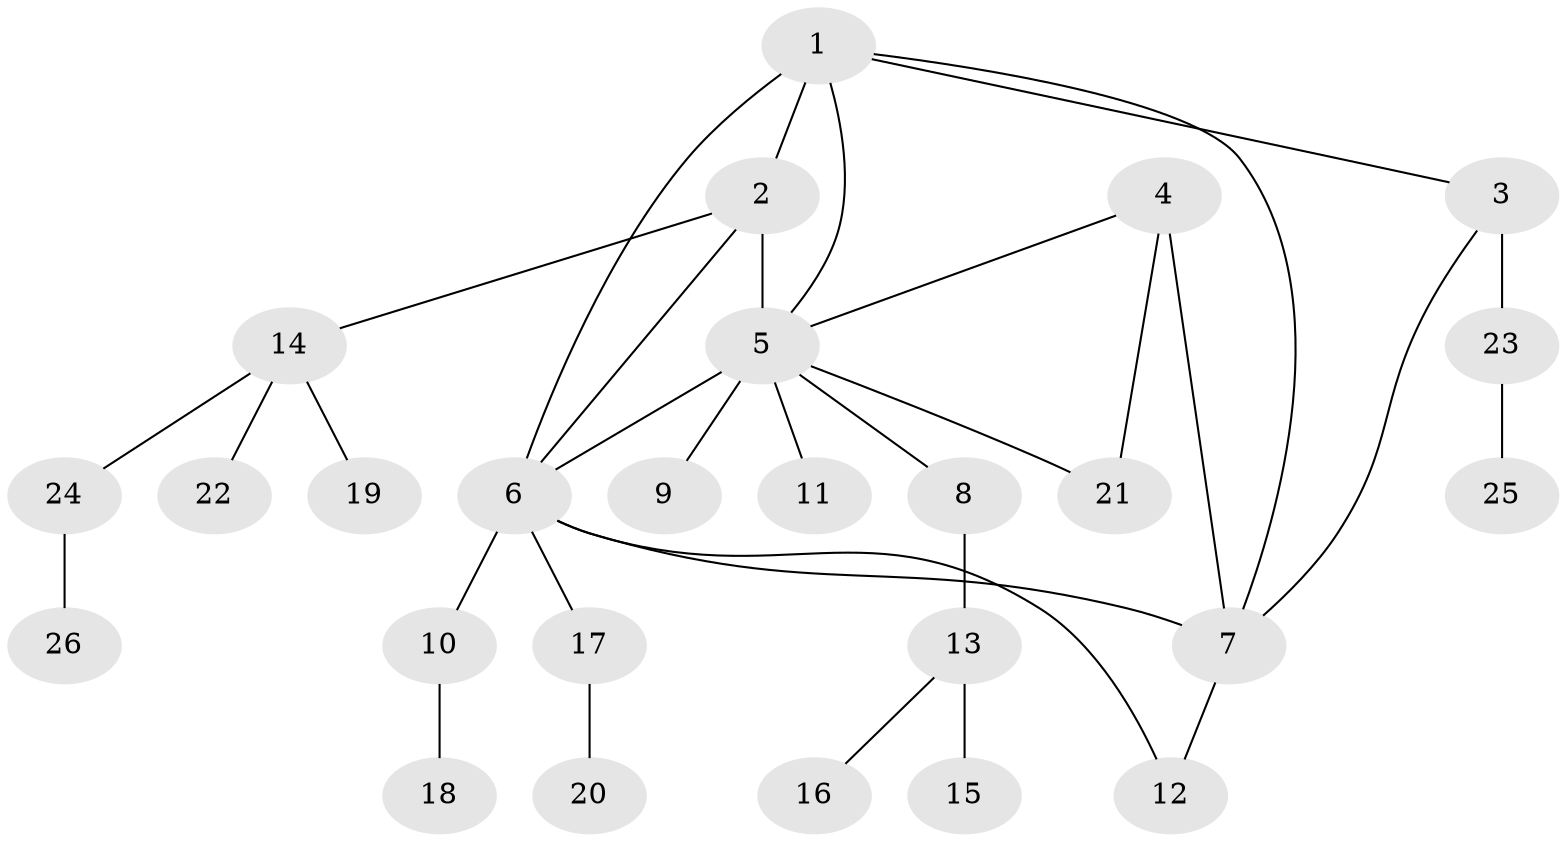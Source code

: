 // original degree distribution, {3: 0.1568627450980392, 9: 0.0196078431372549, 6: 0.0196078431372549, 5: 0.0392156862745098, 2: 0.2549019607843137, 8: 0.0196078431372549, 7: 0.0392156862745098, 1: 0.45098039215686275}
// Generated by graph-tools (version 1.1) at 2025/37/03/09/25 02:37:25]
// undirected, 26 vertices, 33 edges
graph export_dot {
graph [start="1"]
  node [color=gray90,style=filled];
  1;
  2;
  3;
  4;
  5;
  6;
  7;
  8;
  9;
  10;
  11;
  12;
  13;
  14;
  15;
  16;
  17;
  18;
  19;
  20;
  21;
  22;
  23;
  24;
  25;
  26;
  1 -- 2 [weight=2.0];
  1 -- 3 [weight=1.0];
  1 -- 5 [weight=1.0];
  1 -- 6 [weight=1.0];
  1 -- 7 [weight=1.0];
  2 -- 5 [weight=4.0];
  2 -- 6 [weight=1.0];
  2 -- 14 [weight=1.0];
  3 -- 7 [weight=1.0];
  3 -- 23 [weight=3.0];
  4 -- 5 [weight=1.0];
  4 -- 7 [weight=2.0];
  4 -- 21 [weight=1.0];
  5 -- 6 [weight=2.0];
  5 -- 8 [weight=1.0];
  5 -- 9 [weight=1.0];
  5 -- 11 [weight=1.0];
  5 -- 21 [weight=1.0];
  6 -- 7 [weight=1.0];
  6 -- 10 [weight=1.0];
  6 -- 12 [weight=1.0];
  6 -- 17 [weight=1.0];
  7 -- 12 [weight=1.0];
  8 -- 13 [weight=1.0];
  10 -- 18 [weight=1.0];
  13 -- 15 [weight=2.0];
  13 -- 16 [weight=1.0];
  14 -- 19 [weight=1.0];
  14 -- 22 [weight=1.0];
  14 -- 24 [weight=1.0];
  17 -- 20 [weight=1.0];
  23 -- 25 [weight=1.0];
  24 -- 26 [weight=1.0];
}
